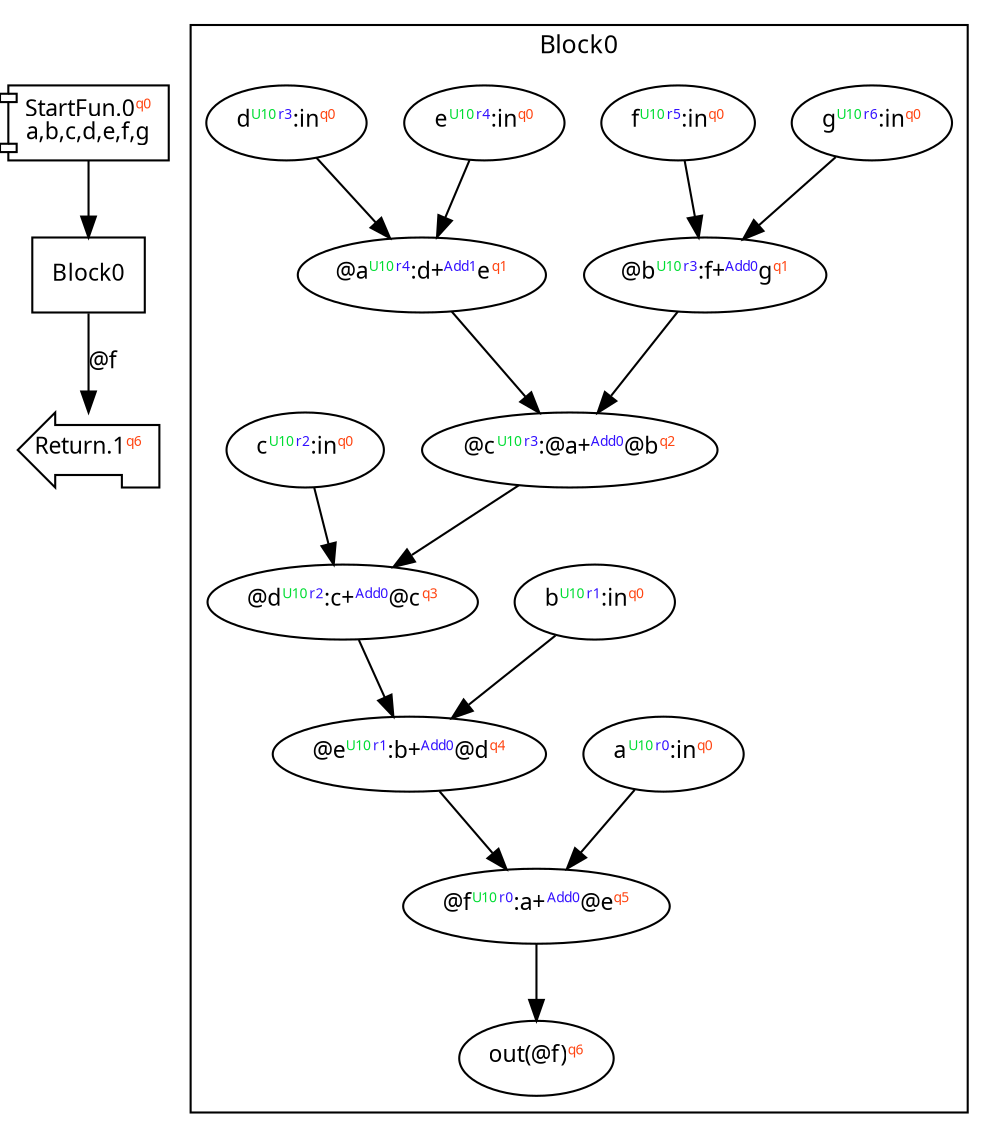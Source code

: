 digraph Program_ {
graph [fontname = "Monaco", fontsize = 12, ranksep = 0.5];
node [shape = box, fontname = "Monaco", fontsize = 11; colorscheme = pastel19];
edge [fontname = "Monaco", fontsize = 11; colorscheme = pastel19];
Jump0[label = <StartFun.0<font color="#ff4411" point-size="8"><sup>q0</sup></font><br/>a,b,c,d,e,f,g>; shape = component];
Jump0 -> Block0;
Jump1[label = <Return.1<font color="#ff4411" point-size="8"><sup>q6</sup></font>>; shape = lpromoter];
Block0 -> Jump1 [label="@f"];
Block0 [label = "Block0"];
subgraph cluster_dfg_Block0{
node [shape = oval];
label = "Block0";
ndBlock0_0 [label=<@d<font color="#00dd33" point-size="8"><sup>U10</sup></font><font color="#3311ff" point-size="8"><sup>r2</sup></font>:c+<font color="#3311ff" point-size="8"><sup>Add0</sup></font>@c<font color="#ff4411" point-size="8"><sup>q3</sup></font>>];ndBlock0_1 [label=<@b<font color="#00dd33" point-size="8"><sup>U10</sup></font><font color="#3311ff" point-size="8"><sup>r3</sup></font>:f+<font color="#3311ff" point-size="8"><sup>Add0</sup></font>g<font color="#ff4411" point-size="8"><sup>q1</sup></font>>];ndBlock0_2 [label=<g<font color="#00dd33" point-size="8"><sup>U10</sup></font><font color="#3311ff" point-size="8"><sup>r6</sup></font>:in<font color="#ff4411" point-size="8"><sup>q0</sup></font>>];ndBlock0_3 [label=<a<font color="#00dd33" point-size="8"><sup>U10</sup></font><font color="#3311ff" point-size="8"><sup>r0</sup></font>:in<font color="#ff4411" point-size="8"><sup>q0</sup></font>>];ndBlock0_4 [label=<b<font color="#00dd33" point-size="8"><sup>U10</sup></font><font color="#3311ff" point-size="8"><sup>r1</sup></font>:in<font color="#ff4411" point-size="8"><sup>q0</sup></font>>];ndBlock0_5 [label=<out(@f)<font color="#ff4411" point-size="8"><sup>q6</sup></font>>];ndBlock0_6 [label=<d<font color="#00dd33" point-size="8"><sup>U10</sup></font><font color="#3311ff" point-size="8"><sup>r3</sup></font>:in<font color="#ff4411" point-size="8"><sup>q0</sup></font>>];ndBlock0_7 [label=<@a<font color="#00dd33" point-size="8"><sup>U10</sup></font><font color="#3311ff" point-size="8"><sup>r4</sup></font>:d+<font color="#3311ff" point-size="8"><sup>Add1</sup></font>e<font color="#ff4411" point-size="8"><sup>q1</sup></font>>];ndBlock0_8 [label=<@e<font color="#00dd33" point-size="8"><sup>U10</sup></font><font color="#3311ff" point-size="8"><sup>r1</sup></font>:b+<font color="#3311ff" point-size="8"><sup>Add0</sup></font>@d<font color="#ff4411" point-size="8"><sup>q4</sup></font>>];ndBlock0_9 [label=<@f<font color="#00dd33" point-size="8"><sup>U10</sup></font><font color="#3311ff" point-size="8"><sup>r0</sup></font>:a+<font color="#3311ff" point-size="8"><sup>Add0</sup></font>@e<font color="#ff4411" point-size="8"><sup>q5</sup></font>>];ndBlock0_10 [label=<f<font color="#00dd33" point-size="8"><sup>U10</sup></font><font color="#3311ff" point-size="8"><sup>r5</sup></font>:in<font color="#ff4411" point-size="8"><sup>q0</sup></font>>];ndBlock0_11 [label=<@c<font color="#00dd33" point-size="8"><sup>U10</sup></font><font color="#3311ff" point-size="8"><sup>r3</sup></font>:@a+<font color="#3311ff" point-size="8"><sup>Add0</sup></font>@b<font color="#ff4411" point-size="8"><sup>q2</sup></font>>];ndBlock0_12 [label=<e<font color="#00dd33" point-size="8"><sup>U10</sup></font><font color="#3311ff" point-size="8"><sup>r4</sup></font>:in<font color="#ff4411" point-size="8"><sup>q0</sup></font>>];ndBlock0_13 [label=<c<font color="#00dd33" point-size="8"><sup>U10</sup></font><font color="#3311ff" point-size="8"><sup>r2</sup></font>:in<font color="#ff4411" point-size="8"><sup>q0</sup></font>>];ndBlock0_9 -> ndBlock0_5; ndBlock0_1 -> ndBlock0_11; ndBlock0_7 -> ndBlock0_11; ndBlock0_3 -> ndBlock0_9; ndBlock0_8 -> ndBlock0_9; ndBlock0_6 -> ndBlock0_7; ndBlock0_12 -> ndBlock0_7; ndBlock0_2 -> ndBlock0_1; ndBlock0_10 -> ndBlock0_1; ndBlock0_11 -> ndBlock0_0; ndBlock0_13 -> ndBlock0_0; ndBlock0_0 -> ndBlock0_8; ndBlock0_4 -> ndBlock0_8; }}
